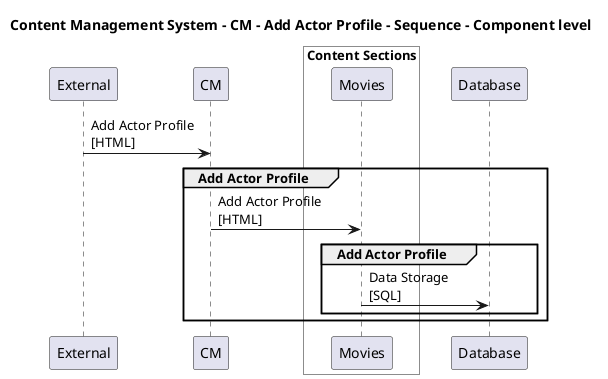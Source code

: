 @startuml

title Content Management System - CM - Add Actor Profile - Sequence - Component level

participant "External" as C4InterFlow.SoftwareSystems.ExternalSystem
participant "CM" as ContentManagementSystem.SoftwareSystems.CM

box "Admin" #White
    
box "Content Sections" #White
    participant "Movies" as ContentManagementSystem.SoftwareSystems.Admin.Containers.ContentSections.Components.Movies
end box

end box

participant "Database" as ContentManagementSystem.SoftwareSystems.Database

C4InterFlow.SoftwareSystems.ExternalSystem -> ContentManagementSystem.SoftwareSystems.CM : Add Actor Profile\n[HTML]
group Add Actor Profile
ContentManagementSystem.SoftwareSystems.CM -> ContentManagementSystem.SoftwareSystems.Admin.Containers.ContentSections.Components.Movies : Add Actor Profile\n[HTML]
group Add Actor Profile
ContentManagementSystem.SoftwareSystems.Admin.Containers.ContentSections.Components.Movies -> ContentManagementSystem.SoftwareSystems.Database : Data Storage\n[SQL]
end
end


@enduml
